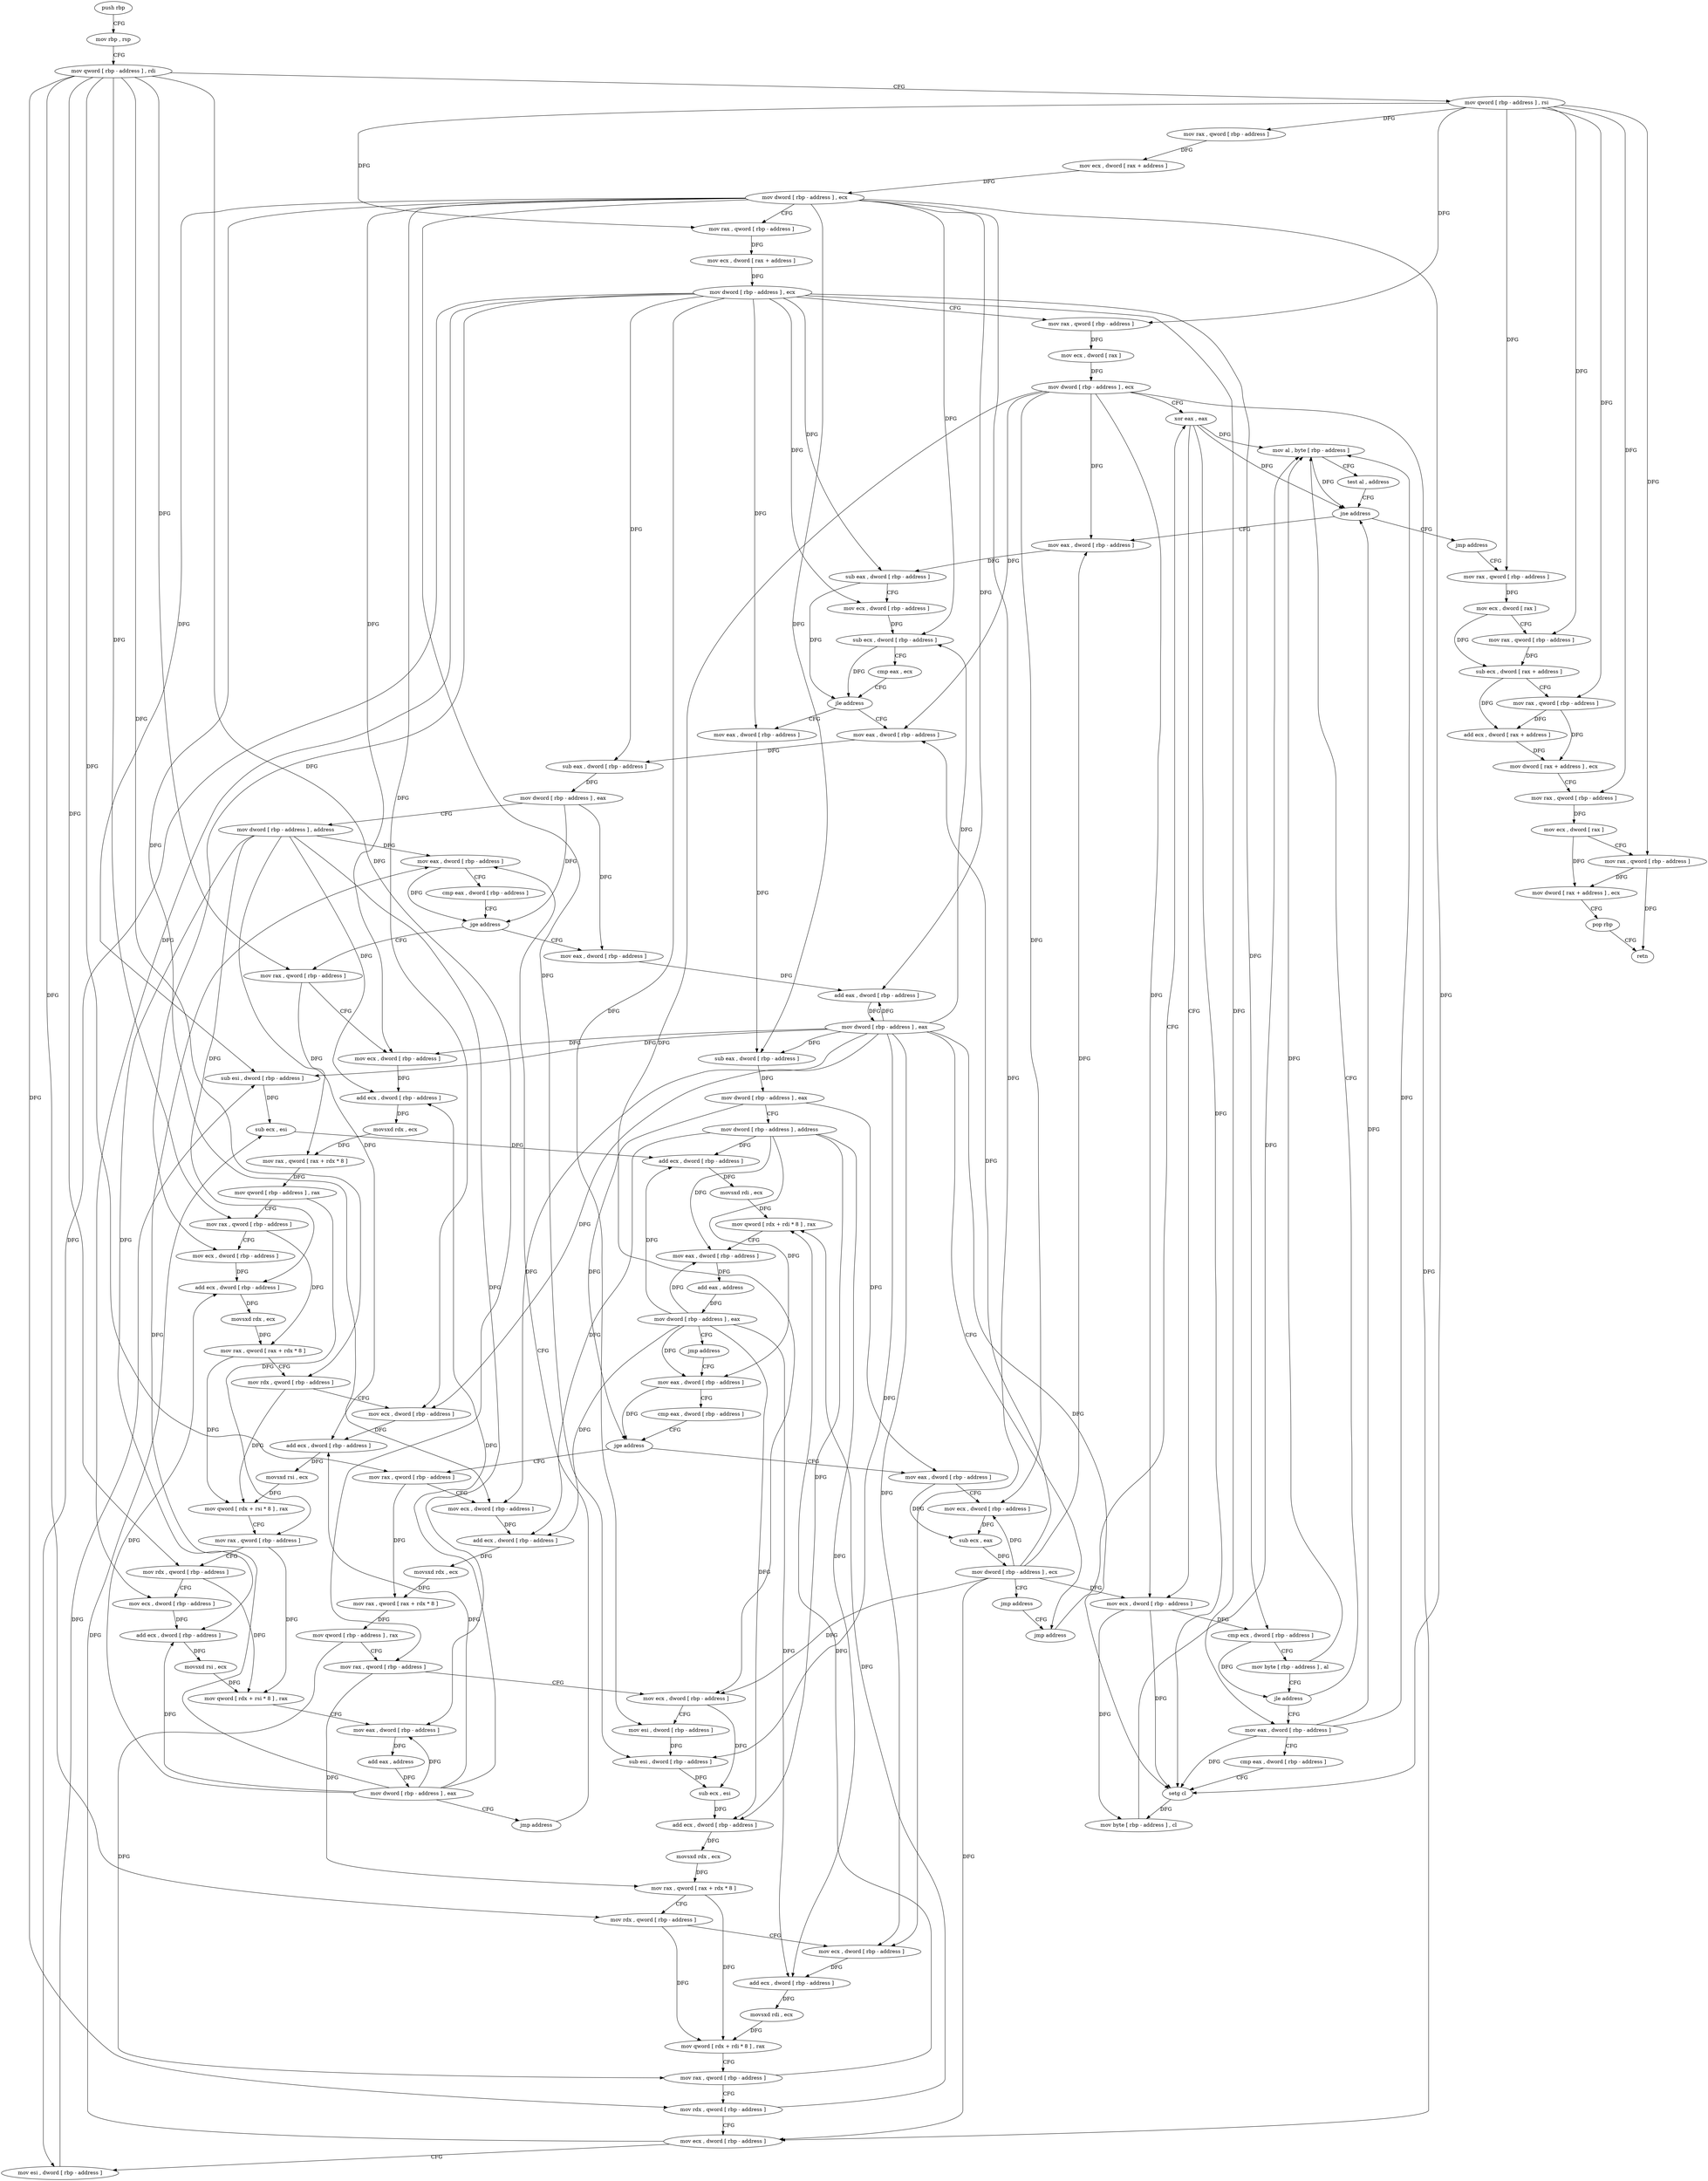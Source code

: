 digraph "func" {
"4216720" [label = "push rbp" ]
"4216721" [label = "mov rbp , rsp" ]
"4216724" [label = "mov qword [ rbp - address ] , rdi" ]
"4216728" [label = "mov qword [ rbp - address ] , rsi" ]
"4216732" [label = "mov rax , qword [ rbp - address ]" ]
"4216736" [label = "mov ecx , dword [ rax + address ]" ]
"4216739" [label = "mov dword [ rbp - address ] , ecx" ]
"4216742" [label = "mov rax , qword [ rbp - address ]" ]
"4216746" [label = "mov ecx , dword [ rax + address ]" ]
"4216749" [label = "mov dword [ rbp - address ] , ecx" ]
"4216752" [label = "mov rax , qword [ rbp - address ]" ]
"4216756" [label = "mov ecx , dword [ rax ]" ]
"4216758" [label = "mov dword [ rbp - address ] , ecx" ]
"4216761" [label = "xor eax , eax" ]
"4216790" [label = "mov al , byte [ rbp - address ]" ]
"4216793" [label = "test al , address" ]
"4216795" [label = "jne address" ]
"4216806" [label = "mov eax , dword [ rbp - address ]" ]
"4216801" [label = "jmp address" ]
"4216778" [label = "mov eax , dword [ rbp - address ]" ]
"4216781" [label = "cmp eax , dword [ rbp - address ]" ]
"4216784" [label = "setg cl" ]
"4216787" [label = "mov byte [ rbp - address ] , cl" ]
"4216809" [label = "sub eax , dword [ rbp - address ]" ]
"4216812" [label = "mov ecx , dword [ rbp - address ]" ]
"4216815" [label = "sub ecx , dword [ rbp - address ]" ]
"4216818" [label = "cmp eax , ecx" ]
"4216820" [label = "jle address" ]
"4216976" [label = "mov eax , dword [ rbp - address ]" ]
"4216826" [label = "mov eax , dword [ rbp - address ]" ]
"4217108" [label = "mov rax , qword [ rbp - address ]" ]
"4216979" [label = "sub eax , dword [ rbp - address ]" ]
"4216982" [label = "mov dword [ rbp - address ] , eax" ]
"4216985" [label = "mov dword [ rbp - address ] , address" ]
"4216992" [label = "mov eax , dword [ rbp - address ]" ]
"4216829" [label = "sub eax , dword [ rbp - address ]" ]
"4216832" [label = "mov dword [ rbp - address ] , eax" ]
"4216835" [label = "mov dword [ rbp - address ] , address" ]
"4216842" [label = "mov eax , dword [ rbp - address ]" ]
"4217112" [label = "mov ecx , dword [ rax ]" ]
"4217114" [label = "mov rax , qword [ rbp - address ]" ]
"4217118" [label = "sub ecx , dword [ rax + address ]" ]
"4217121" [label = "mov rax , qword [ rbp - address ]" ]
"4217125" [label = "add ecx , dword [ rax + address ]" ]
"4217128" [label = "mov dword [ rax + address ] , ecx" ]
"4217131" [label = "mov rax , qword [ rbp - address ]" ]
"4217135" [label = "mov ecx , dword [ rax ]" ]
"4217137" [label = "mov rax , qword [ rbp - address ]" ]
"4217141" [label = "mov dword [ rax + address ] , ecx" ]
"4217144" [label = "pop rbp" ]
"4217145" [label = "retn" ]
"4217094" [label = "mov eax , dword [ rbp - address ]" ]
"4217097" [label = "add eax , dword [ rbp - address ]" ]
"4217100" [label = "mov dword [ rbp - address ] , eax" ]
"4217103" [label = "jmp address" ]
"4217004" [label = "mov rax , qword [ rbp - address ]" ]
"4217008" [label = "mov ecx , dword [ rbp - address ]" ]
"4217011" [label = "add ecx , dword [ rbp - address ]" ]
"4217014" [label = "movsxd rdx , ecx" ]
"4217017" [label = "mov rax , qword [ rax + rdx * 8 ]" ]
"4217021" [label = "mov qword [ rbp - address ] , rax" ]
"4217025" [label = "mov rax , qword [ rbp - address ]" ]
"4217029" [label = "mov ecx , dword [ rbp - address ]" ]
"4217032" [label = "add ecx , dword [ rbp - address ]" ]
"4217035" [label = "movsxd rdx , ecx" ]
"4217038" [label = "mov rax , qword [ rax + rdx * 8 ]" ]
"4217042" [label = "mov rdx , qword [ rbp - address ]" ]
"4217046" [label = "mov ecx , dword [ rbp - address ]" ]
"4217049" [label = "add ecx , dword [ rbp - address ]" ]
"4217052" [label = "movsxd rsi , ecx" ]
"4217055" [label = "mov qword [ rdx + rsi * 8 ] , rax" ]
"4217059" [label = "mov rax , qword [ rbp - address ]" ]
"4217063" [label = "mov rdx , qword [ rbp - address ]" ]
"4217067" [label = "mov ecx , dword [ rbp - address ]" ]
"4217070" [label = "add ecx , dword [ rbp - address ]" ]
"4217073" [label = "movsxd rsi , ecx" ]
"4217076" [label = "mov qword [ rdx + rsi * 8 ] , rax" ]
"4217080" [label = "mov eax , dword [ rbp - address ]" ]
"4217083" [label = "add eax , address" ]
"4217086" [label = "mov dword [ rbp - address ] , eax" ]
"4217089" [label = "jmp address" ]
"4216960" [label = "mov eax , dword [ rbp - address ]" ]
"4216963" [label = "mov ecx , dword [ rbp - address ]" ]
"4216966" [label = "sub ecx , eax" ]
"4216968" [label = "mov dword [ rbp - address ] , ecx" ]
"4216971" [label = "jmp address" ]
"4216854" [label = "mov rax , qword [ rbp - address ]" ]
"4216858" [label = "mov ecx , dword [ rbp - address ]" ]
"4216861" [label = "add ecx , dword [ rbp - address ]" ]
"4216864" [label = "movsxd rdx , ecx" ]
"4216867" [label = "mov rax , qword [ rax + rdx * 8 ]" ]
"4216871" [label = "mov qword [ rbp - address ] , rax" ]
"4216875" [label = "mov rax , qword [ rbp - address ]" ]
"4216879" [label = "mov ecx , dword [ rbp - address ]" ]
"4216882" [label = "mov esi , dword [ rbp - address ]" ]
"4216885" [label = "sub esi , dword [ rbp - address ]" ]
"4216888" [label = "sub ecx , esi" ]
"4216890" [label = "add ecx , dword [ rbp - address ]" ]
"4216893" [label = "movsxd rdx , ecx" ]
"4216896" [label = "mov rax , qword [ rax + rdx * 8 ]" ]
"4216900" [label = "mov rdx , qword [ rbp - address ]" ]
"4216904" [label = "mov ecx , dword [ rbp - address ]" ]
"4216907" [label = "add ecx , dword [ rbp - address ]" ]
"4216910" [label = "movsxd rdi , ecx" ]
"4216913" [label = "mov qword [ rdx + rdi * 8 ] , rax" ]
"4216917" [label = "mov rax , qword [ rbp - address ]" ]
"4216921" [label = "mov rdx , qword [ rbp - address ]" ]
"4216925" [label = "mov ecx , dword [ rbp - address ]" ]
"4216928" [label = "mov esi , dword [ rbp - address ]" ]
"4216931" [label = "sub esi , dword [ rbp - address ]" ]
"4216934" [label = "sub ecx , esi" ]
"4216936" [label = "add ecx , dword [ rbp - address ]" ]
"4216939" [label = "movsxd rdi , ecx" ]
"4216942" [label = "mov qword [ rdx + rdi * 8 ] , rax" ]
"4216946" [label = "mov eax , dword [ rbp - address ]" ]
"4216949" [label = "add eax , address" ]
"4216952" [label = "mov dword [ rbp - address ] , eax" ]
"4216955" [label = "jmp address" ]
"4216763" [label = "mov ecx , dword [ rbp - address ]" ]
"4216766" [label = "cmp ecx , dword [ rbp - address ]" ]
"4216769" [label = "mov byte [ rbp - address ] , al" ]
"4216772" [label = "jle address" ]
"4216995" [label = "cmp eax , dword [ rbp - address ]" ]
"4216998" [label = "jge address" ]
"4216845" [label = "cmp eax , dword [ rbp - address ]" ]
"4216848" [label = "jge address" ]
"4216720" -> "4216721" [ label = "CFG" ]
"4216721" -> "4216724" [ label = "CFG" ]
"4216724" -> "4216728" [ label = "CFG" ]
"4216724" -> "4217004" [ label = "DFG" ]
"4216724" -> "4217025" [ label = "DFG" ]
"4216724" -> "4217042" [ label = "DFG" ]
"4216724" -> "4217063" [ label = "DFG" ]
"4216724" -> "4216854" [ label = "DFG" ]
"4216724" -> "4216875" [ label = "DFG" ]
"4216724" -> "4216900" [ label = "DFG" ]
"4216724" -> "4216921" [ label = "DFG" ]
"4216728" -> "4216732" [ label = "DFG" ]
"4216728" -> "4216742" [ label = "DFG" ]
"4216728" -> "4216752" [ label = "DFG" ]
"4216728" -> "4217108" [ label = "DFG" ]
"4216728" -> "4217114" [ label = "DFG" ]
"4216728" -> "4217121" [ label = "DFG" ]
"4216728" -> "4217131" [ label = "DFG" ]
"4216728" -> "4217137" [ label = "DFG" ]
"4216732" -> "4216736" [ label = "DFG" ]
"4216736" -> "4216739" [ label = "DFG" ]
"4216739" -> "4216742" [ label = "CFG" ]
"4216739" -> "4216784" [ label = "DFG" ]
"4216739" -> "4216815" [ label = "DFG" ]
"4216739" -> "4216829" [ label = "DFG" ]
"4216739" -> "4217097" [ label = "DFG" ]
"4216739" -> "4217008" [ label = "DFG" ]
"4216739" -> "4217046" [ label = "DFG" ]
"4216739" -> "4216858" [ label = "DFG" ]
"4216739" -> "4216885" [ label = "DFG" ]
"4216739" -> "4216904" [ label = "DFG" ]
"4216739" -> "4216931" [ label = "DFG" ]
"4216742" -> "4216746" [ label = "DFG" ]
"4216746" -> "4216749" [ label = "DFG" ]
"4216749" -> "4216752" [ label = "CFG" ]
"4216749" -> "4216766" [ label = "DFG" ]
"4216749" -> "4216778" [ label = "DFG" ]
"4216749" -> "4216809" [ label = "DFG" ]
"4216749" -> "4216812" [ label = "DFG" ]
"4216749" -> "4216979" [ label = "DFG" ]
"4216749" -> "4216826" [ label = "DFG" ]
"4216749" -> "4217029" [ label = "DFG" ]
"4216749" -> "4217067" [ label = "DFG" ]
"4216749" -> "4216882" [ label = "DFG" ]
"4216749" -> "4216928" [ label = "DFG" ]
"4216752" -> "4216756" [ label = "DFG" ]
"4216756" -> "4216758" [ label = "DFG" ]
"4216758" -> "4216761" [ label = "CFG" ]
"4216758" -> "4216763" [ label = "DFG" ]
"4216758" -> "4216806" [ label = "DFG" ]
"4216758" -> "4216976" [ label = "DFG" ]
"4216758" -> "4216963" [ label = "DFG" ]
"4216758" -> "4216879" [ label = "DFG" ]
"4216758" -> "4216925" [ label = "DFG" ]
"4216761" -> "4216763" [ label = "CFG" ]
"4216761" -> "4216790" [ label = "DFG" ]
"4216761" -> "4216795" [ label = "DFG" ]
"4216761" -> "4216784" [ label = "DFG" ]
"4216790" -> "4216793" [ label = "CFG" ]
"4216790" -> "4216795" [ label = "DFG" ]
"4216793" -> "4216795" [ label = "CFG" ]
"4216795" -> "4216806" [ label = "CFG" ]
"4216795" -> "4216801" [ label = "CFG" ]
"4216806" -> "4216809" [ label = "DFG" ]
"4216801" -> "4217108" [ label = "CFG" ]
"4216778" -> "4216781" [ label = "CFG" ]
"4216778" -> "4216795" [ label = "DFG" ]
"4216778" -> "4216790" [ label = "DFG" ]
"4216778" -> "4216784" [ label = "DFG" ]
"4216781" -> "4216784" [ label = "CFG" ]
"4216784" -> "4216787" [ label = "DFG" ]
"4216787" -> "4216790" [ label = "DFG" ]
"4216809" -> "4216812" [ label = "CFG" ]
"4216809" -> "4216820" [ label = "DFG" ]
"4216812" -> "4216815" [ label = "DFG" ]
"4216815" -> "4216818" [ label = "CFG" ]
"4216815" -> "4216820" [ label = "DFG" ]
"4216818" -> "4216820" [ label = "CFG" ]
"4216820" -> "4216976" [ label = "CFG" ]
"4216820" -> "4216826" [ label = "CFG" ]
"4216976" -> "4216979" [ label = "DFG" ]
"4216826" -> "4216829" [ label = "DFG" ]
"4217108" -> "4217112" [ label = "DFG" ]
"4216979" -> "4216982" [ label = "DFG" ]
"4216982" -> "4216985" [ label = "CFG" ]
"4216982" -> "4216998" [ label = "DFG" ]
"4216982" -> "4217094" [ label = "DFG" ]
"4216985" -> "4216992" [ label = "DFG" ]
"4216985" -> "4217011" [ label = "DFG" ]
"4216985" -> "4217032" [ label = "DFG" ]
"4216985" -> "4217049" [ label = "DFG" ]
"4216985" -> "4217070" [ label = "DFG" ]
"4216985" -> "4217080" [ label = "DFG" ]
"4216992" -> "4216995" [ label = "CFG" ]
"4216992" -> "4216998" [ label = "DFG" ]
"4216829" -> "4216832" [ label = "DFG" ]
"4216832" -> "4216835" [ label = "CFG" ]
"4216832" -> "4216848" [ label = "DFG" ]
"4216832" -> "4216960" [ label = "DFG" ]
"4216835" -> "4216842" [ label = "DFG" ]
"4216835" -> "4216861" [ label = "DFG" ]
"4216835" -> "4216890" [ label = "DFG" ]
"4216835" -> "4216907" [ label = "DFG" ]
"4216835" -> "4216936" [ label = "DFG" ]
"4216835" -> "4216946" [ label = "DFG" ]
"4216842" -> "4216845" [ label = "CFG" ]
"4216842" -> "4216848" [ label = "DFG" ]
"4217112" -> "4217114" [ label = "CFG" ]
"4217112" -> "4217118" [ label = "DFG" ]
"4217114" -> "4217118" [ label = "DFG" ]
"4217118" -> "4217121" [ label = "CFG" ]
"4217118" -> "4217125" [ label = "DFG" ]
"4217121" -> "4217125" [ label = "DFG" ]
"4217121" -> "4217128" [ label = "DFG" ]
"4217125" -> "4217128" [ label = "DFG" ]
"4217128" -> "4217131" [ label = "CFG" ]
"4217131" -> "4217135" [ label = "DFG" ]
"4217135" -> "4217137" [ label = "CFG" ]
"4217135" -> "4217141" [ label = "DFG" ]
"4217137" -> "4217141" [ label = "DFG" ]
"4217137" -> "4217145" [ label = "DFG" ]
"4217141" -> "4217144" [ label = "CFG" ]
"4217144" -> "4217145" [ label = "CFG" ]
"4217094" -> "4217097" [ label = "DFG" ]
"4217097" -> "4217100" [ label = "DFG" ]
"4217100" -> "4217103" [ label = "CFG" ]
"4217100" -> "4216784" [ label = "DFG" ]
"4217100" -> "4216815" [ label = "DFG" ]
"4217100" -> "4216829" [ label = "DFG" ]
"4217100" -> "4217097" [ label = "DFG" ]
"4217100" -> "4217008" [ label = "DFG" ]
"4217100" -> "4217046" [ label = "DFG" ]
"4217100" -> "4216858" [ label = "DFG" ]
"4217100" -> "4216885" [ label = "DFG" ]
"4217100" -> "4216904" [ label = "DFG" ]
"4217100" -> "4216931" [ label = "DFG" ]
"4217103" -> "4216761" [ label = "CFG" ]
"4217004" -> "4217008" [ label = "CFG" ]
"4217004" -> "4217017" [ label = "DFG" ]
"4217008" -> "4217011" [ label = "DFG" ]
"4217011" -> "4217014" [ label = "DFG" ]
"4217014" -> "4217017" [ label = "DFG" ]
"4217017" -> "4217021" [ label = "DFG" ]
"4217021" -> "4217025" [ label = "CFG" ]
"4217021" -> "4217059" [ label = "DFG" ]
"4217025" -> "4217029" [ label = "CFG" ]
"4217025" -> "4217038" [ label = "DFG" ]
"4217029" -> "4217032" [ label = "DFG" ]
"4217032" -> "4217035" [ label = "DFG" ]
"4217035" -> "4217038" [ label = "DFG" ]
"4217038" -> "4217042" [ label = "CFG" ]
"4217038" -> "4217055" [ label = "DFG" ]
"4217042" -> "4217046" [ label = "CFG" ]
"4217042" -> "4217055" [ label = "DFG" ]
"4217046" -> "4217049" [ label = "DFG" ]
"4217049" -> "4217052" [ label = "DFG" ]
"4217052" -> "4217055" [ label = "DFG" ]
"4217055" -> "4217059" [ label = "CFG" ]
"4217059" -> "4217063" [ label = "CFG" ]
"4217059" -> "4217076" [ label = "DFG" ]
"4217063" -> "4217067" [ label = "CFG" ]
"4217063" -> "4217076" [ label = "DFG" ]
"4217067" -> "4217070" [ label = "DFG" ]
"4217070" -> "4217073" [ label = "DFG" ]
"4217073" -> "4217076" [ label = "DFG" ]
"4217076" -> "4217080" [ label = "CFG" ]
"4217080" -> "4217083" [ label = "DFG" ]
"4217083" -> "4217086" [ label = "DFG" ]
"4217086" -> "4217089" [ label = "CFG" ]
"4217086" -> "4216992" [ label = "DFG" ]
"4217086" -> "4217011" [ label = "DFG" ]
"4217086" -> "4217032" [ label = "DFG" ]
"4217086" -> "4217049" [ label = "DFG" ]
"4217086" -> "4217070" [ label = "DFG" ]
"4217086" -> "4217080" [ label = "DFG" ]
"4217089" -> "4216992" [ label = "CFG" ]
"4216960" -> "4216963" [ label = "CFG" ]
"4216960" -> "4216966" [ label = "DFG" ]
"4216963" -> "4216966" [ label = "DFG" ]
"4216966" -> "4216968" [ label = "DFG" ]
"4216968" -> "4216971" [ label = "CFG" ]
"4216968" -> "4216763" [ label = "DFG" ]
"4216968" -> "4216806" [ label = "DFG" ]
"4216968" -> "4216976" [ label = "DFG" ]
"4216968" -> "4216963" [ label = "DFG" ]
"4216968" -> "4216879" [ label = "DFG" ]
"4216968" -> "4216925" [ label = "DFG" ]
"4216971" -> "4217103" [ label = "CFG" ]
"4216854" -> "4216858" [ label = "CFG" ]
"4216854" -> "4216867" [ label = "DFG" ]
"4216858" -> "4216861" [ label = "DFG" ]
"4216861" -> "4216864" [ label = "DFG" ]
"4216864" -> "4216867" [ label = "DFG" ]
"4216867" -> "4216871" [ label = "DFG" ]
"4216871" -> "4216875" [ label = "CFG" ]
"4216871" -> "4216917" [ label = "DFG" ]
"4216875" -> "4216879" [ label = "CFG" ]
"4216875" -> "4216896" [ label = "DFG" ]
"4216879" -> "4216882" [ label = "CFG" ]
"4216879" -> "4216888" [ label = "DFG" ]
"4216882" -> "4216885" [ label = "DFG" ]
"4216885" -> "4216888" [ label = "DFG" ]
"4216888" -> "4216890" [ label = "DFG" ]
"4216890" -> "4216893" [ label = "DFG" ]
"4216893" -> "4216896" [ label = "DFG" ]
"4216896" -> "4216900" [ label = "CFG" ]
"4216896" -> "4216913" [ label = "DFG" ]
"4216900" -> "4216904" [ label = "CFG" ]
"4216900" -> "4216913" [ label = "DFG" ]
"4216904" -> "4216907" [ label = "DFG" ]
"4216907" -> "4216910" [ label = "DFG" ]
"4216910" -> "4216913" [ label = "DFG" ]
"4216913" -> "4216917" [ label = "CFG" ]
"4216917" -> "4216921" [ label = "CFG" ]
"4216917" -> "4216942" [ label = "DFG" ]
"4216921" -> "4216925" [ label = "CFG" ]
"4216921" -> "4216942" [ label = "DFG" ]
"4216925" -> "4216928" [ label = "CFG" ]
"4216925" -> "4216934" [ label = "DFG" ]
"4216928" -> "4216931" [ label = "DFG" ]
"4216931" -> "4216934" [ label = "DFG" ]
"4216934" -> "4216936" [ label = "DFG" ]
"4216936" -> "4216939" [ label = "DFG" ]
"4216939" -> "4216942" [ label = "DFG" ]
"4216942" -> "4216946" [ label = "CFG" ]
"4216946" -> "4216949" [ label = "DFG" ]
"4216949" -> "4216952" [ label = "DFG" ]
"4216952" -> "4216955" [ label = "CFG" ]
"4216952" -> "4216842" [ label = "DFG" ]
"4216952" -> "4216861" [ label = "DFG" ]
"4216952" -> "4216890" [ label = "DFG" ]
"4216952" -> "4216907" [ label = "DFG" ]
"4216952" -> "4216936" [ label = "DFG" ]
"4216952" -> "4216946" [ label = "DFG" ]
"4216955" -> "4216842" [ label = "CFG" ]
"4216763" -> "4216766" [ label = "DFG" ]
"4216763" -> "4216784" [ label = "DFG" ]
"4216763" -> "4216787" [ label = "DFG" ]
"4216766" -> "4216769" [ label = "CFG" ]
"4216766" -> "4216772" [ label = "DFG" ]
"4216769" -> "4216772" [ label = "CFG" ]
"4216769" -> "4216790" [ label = "DFG" ]
"4216772" -> "4216790" [ label = "CFG" ]
"4216772" -> "4216778" [ label = "CFG" ]
"4216995" -> "4216998" [ label = "CFG" ]
"4216998" -> "4217094" [ label = "CFG" ]
"4216998" -> "4217004" [ label = "CFG" ]
"4216845" -> "4216848" [ label = "CFG" ]
"4216848" -> "4216960" [ label = "CFG" ]
"4216848" -> "4216854" [ label = "CFG" ]
}

